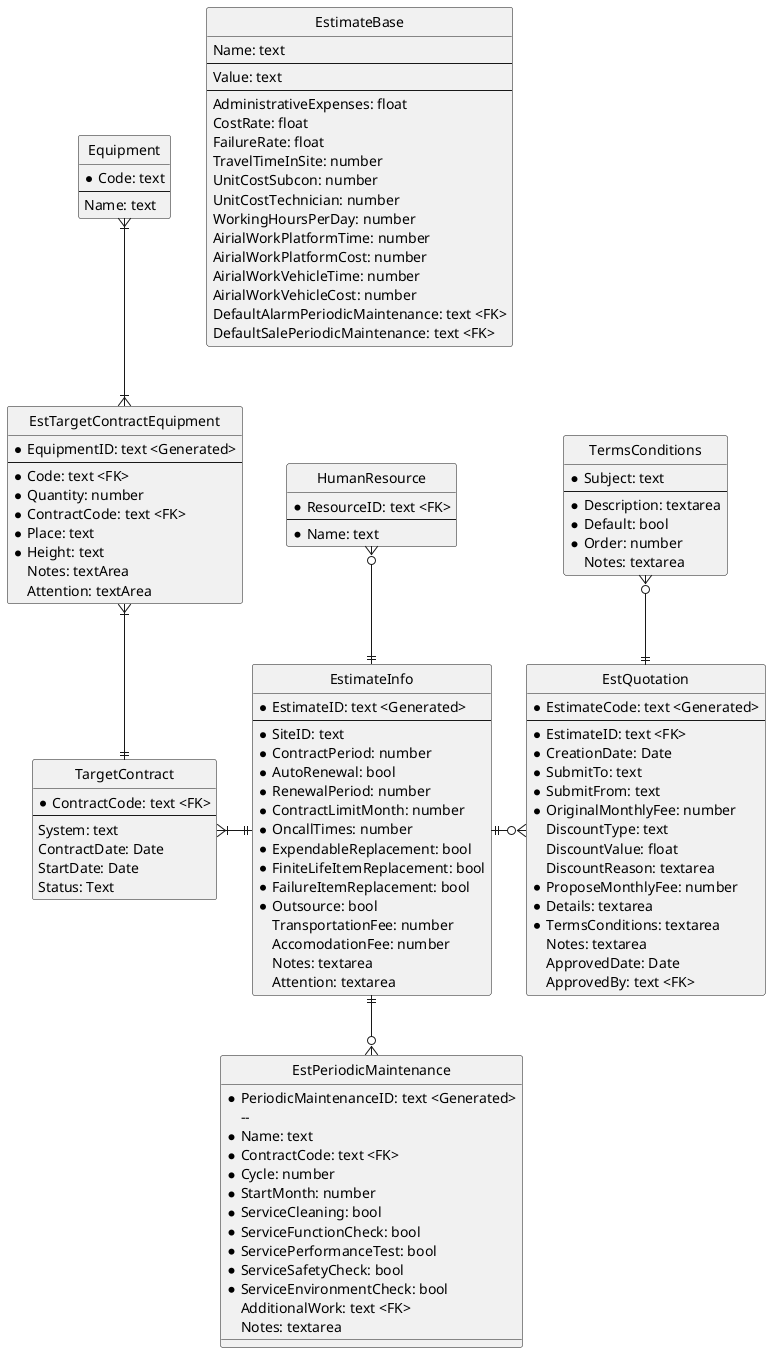 @startuml
hide circle
skinparam linetype ortho

entity EstimateBase {
    Name: text
    --
    Value: text
    --
    AdministrativeExpenses: float
    CostRate: float
    FailureRate: float
    TravelTimeInSite: number
    UnitCostSubcon: number
    UnitCostTechnician: number
    WorkingHoursPerDay: number
    AirialWorkPlatformTime: number
    AirialWorkPlatformCost: number
    AirialWorkVehicleTime: number
    AirialWorkVehicleCost: number
    DefaultAlarmPeriodicMaintenance: text <FK>
    DefaultSalePeriodicMaintenance: text <FK>
}
' use key-value model because calculation method is different.

entity EstimateInfo {
    * EstimateID: text <Generated>
    --
    * SiteID: text
    * ContractPeriod: number
    * AutoRenewal: bool
    * RenewalPeriod: number
    * ContractLimitMonth: number
    * OncallTimes: number
    * ExpendableReplacement: bool
    * FiniteLifeItemReplacement: bool
    * FailureItemReplacement: bool
    * Outsource: bool
    TransportationFee: number
    AccomodationFee: number
    Notes: textarea
    Attention: textarea
}

entity TargetContract {
    * ContractCode: text <FK>
    --
    System: text
    ContractDate: Date
    StartDate: Date
    Status: Text
}
' It's for demo, actually use CMS of each company.

entity EstTargetContractEquipment {
    * EquipmentID: text <Generated>
    --
    * Code: text <FK>
    * Quantity: number
    * ContractCode: text <FK>
    * Place: text
    * Height: text
    Notes: textArea
    Attention: textArea
}
' ContractCode can be set estimate code also.
' Height: Normal height/ Airial work platform/ Airial Work vehicle

entity EstPeriodicMaintenance {
   * PeriodicMaintenanceID: text <Generated>
    --
    * Name: text
    * ContractCode: text <FK>
    * Cycle: number
    * StartMonth: number
    * ServiceCleaning: bool
    * ServiceFunctionCheck: bool
    * ServicePerformanceTest: bool
    * ServiceSafetyCheck: bool
    * ServiceEnvironmentCheck: bool
    AdditionalWork: text <FK>
    Notes: textarea
}

entity Equipment {
    * Code: text
    --
    Name: text
}

entity HumanResource {
    * ResourceID: text <FK>
    --
    * Name: text
}

entity EstQuotation {
    * EstimateCode: text <Generated>
    --
    * EstimateID: text <FK>
    * CreationDate: Date
    * SubmitTo: text
    * SubmitFrom: text
    * OriginalMonthlyFee: number
    DiscountType: text
    DiscountValue: float
    DiscountReason: textarea
    * ProposeMonthlyFee: number
    * Details: textarea
    * TermsConditions: textarea
    Notes: textarea
    ApprovedDate: Date
    ApprovedBy: text <FK>
}
' DiscountType: Percentage/ Fixed fee/

entity TermsConditions {
    * Subject: text
    --
    * Description: textarea
    * Default: bool
    * Order: number 
    Notes: textarea
}

Equipment }|-d-|{ EstTargetContractEquipment
HumanResource }o--|| EstimateInfo
EstimateInfo ||-l-|{ TargetContract
EstTargetContractEquipment }|--|| TargetContract
EstimateInfo ||--o{ EstPeriodicMaintenance
TermsConditions }o--|| EstQuotation
EstimateInfo ||-r-o{ EstQuotation

@enduml
